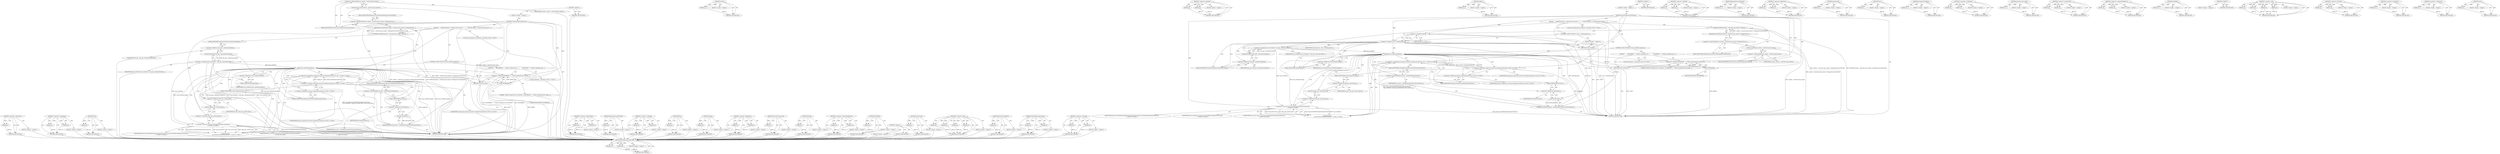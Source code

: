 digraph "LOG" {
vulnerable_149 [label=<(METHOD,&lt;operator&gt;.indirection)>];
vulnerable_150 [label=<(PARAM,p1)>];
vulnerable_151 [label=<(BLOCK,&lt;empty&gt;,&lt;empty&gt;)>];
vulnerable_152 [label=<(METHOD_RETURN,ANY)>];
vulnerable_101 [label=<(METHOD,&lt;operator&gt;.assignment)>];
vulnerable_102 [label=<(PARAM,p1)>];
vulnerable_103 [label=<(PARAM,p2)>];
vulnerable_104 [label=<(BLOCK,&lt;empty&gt;,&lt;empty&gt;)>];
vulnerable_105 [label=<(METHOD_RETURN,ANY)>];
vulnerable_124 [label=<(METHOD,LOG)>];
vulnerable_125 [label=<(PARAM,p1)>];
vulnerable_126 [label=<(BLOCK,&lt;empty&gt;,&lt;empty&gt;)>];
vulnerable_127 [label=<(METHOD_RETURN,ANY)>];
vulnerable_6 [label=<(METHOD,&lt;global&gt;)<SUB>1</SUB>>];
vulnerable_7 [label=<(BLOCK,&lt;empty&gt;,&lt;empty&gt;)<SUB>1</SUB>>];
vulnerable_8 [label=<(METHOD,CreateAuthenticatorFactory)<SUB>1</SUB>>];
vulnerable_9 [label=<(BLOCK,{
     DCHECK(context_-&gt;network_task_runner()-&gt;...,{
     DCHECK(context_-&gt;network_task_runner()-&gt;...)<SUB>1</SUB>>];
vulnerable_10 [label=<(DCHECK,DCHECK(context_-&gt;network_task_runner()-&gt;Belongs...)<SUB>2</SUB>>];
vulnerable_11 [label=<(BelongsToCurrentThread,context_-&gt;network_task_runner()-&gt;BelongsToCurre...)<SUB>2</SUB>>];
vulnerable_12 [label=<(&lt;operator&gt;.indirectFieldAccess,context_-&gt;network_task_runner()-&gt;BelongsToCurre...)<SUB>2</SUB>>];
vulnerable_13 [label=<(network_task_runner,context_-&gt;network_task_runner())<SUB>2</SUB>>];
vulnerable_14 [label=<(&lt;operator&gt;.indirectFieldAccess,context_-&gt;network_task_runner)<SUB>2</SUB>>];
vulnerable_15 [label=<(IDENTIFIER,context_,context_-&gt;network_task_runner())<SUB>2</SUB>>];
vulnerable_16 [label=<(FIELD_IDENTIFIER,network_task_runner,network_task_runner)<SUB>2</SUB>>];
vulnerable_17 [label=<(FIELD_IDENTIFIER,BelongsToCurrentThread,BelongsToCurrentThread)<SUB>2</SUB>>];
vulnerable_18 [label="<(LOCAL,std.string local_certificate: std.string)<SUB>4</SUB>>"];
vulnerable_19 [label=<(&lt;operator&gt;.assignment,local_certificate = key_pair_.GenerateCertifica...)<SUB>4</SUB>>];
vulnerable_20 [label=<(IDENTIFIER,local_certificate,local_certificate = key_pair_.GenerateCertifica...)<SUB>4</SUB>>];
vulnerable_21 [label=<(GenerateCertificate,key_pair_.GenerateCertificate())<SUB>4</SUB>>];
vulnerable_22 [label=<(&lt;operator&gt;.fieldAccess,key_pair_.GenerateCertificate)<SUB>4</SUB>>];
vulnerable_23 [label=<(IDENTIFIER,key_pair_,key_pair_.GenerateCertificate())<SUB>4</SUB>>];
vulnerable_24 [label=<(FIELD_IDENTIFIER,GenerateCertificate,GenerateCertificate)<SUB>4</SUB>>];
vulnerable_25 [label=<(CONTROL_STRUCTURE,IF,if (local_certificate.empty()))<SUB>5</SUB>>];
vulnerable_26 [label=<(empty,local_certificate.empty())<SUB>5</SUB>>];
vulnerable_27 [label=<(&lt;operator&gt;.fieldAccess,local_certificate.empty)<SUB>5</SUB>>];
vulnerable_28 [label=<(IDENTIFIER,local_certificate,local_certificate.empty())<SUB>5</SUB>>];
vulnerable_29 [label=<(FIELD_IDENTIFIER,empty,empty)<SUB>5</SUB>>];
vulnerable_30 [label=<(BLOCK,{
       LOG(ERROR) &lt;&lt; &quot;Failed to generate host...,{
       LOG(ERROR) &lt;&lt; &quot;Failed to generate host...)<SUB>5</SUB>>];
vulnerable_31 [label=<(&lt;operator&gt;.shiftLeft,LOG(ERROR) &lt;&lt; &quot;Failed to generate host certific...)<SUB>6</SUB>>];
vulnerable_32 [label=<(LOG,LOG(ERROR))<SUB>6</SUB>>];
vulnerable_33 [label=<(IDENTIFIER,ERROR,LOG(ERROR))<SUB>6</SUB>>];
vulnerable_34 [label=<(LITERAL,&quot;Failed to generate host certificate.&quot;,LOG(ERROR) &lt;&lt; &quot;Failed to generate host certific...)<SUB>6</SUB>>];
vulnerable_35 [label="<(LOCAL,Shutdown : Shutdown)<SUB>7</SUB>>"];
vulnerable_36 [label=<(RETURN,return;,return;)<SUB>8</SUB>>];
vulnerable_37 [label="<(&lt;operator&gt;.greaterThan,scoped_ptr&lt;protocol::AuthenticatorFactory&gt; fact...)<SUB>11</SUB>>"];
vulnerable_38 [label="<(&lt;operator&gt;.lessThan,scoped_ptr&lt;protocol::AuthenticatorFactory)<SUB>11</SUB>>"];
vulnerable_39 [label="<(IDENTIFIER,scoped_ptr,scoped_ptr&lt;protocol::AuthenticatorFactory)<SUB>11</SUB>>"];
vulnerable_40 [label="<(&lt;operator&gt;.fieldAccess,protocol::AuthenticatorFactory)<SUB>11</SUB>>"];
vulnerable_41 [label="<(IDENTIFIER,protocol,scoped_ptr&lt;protocol::AuthenticatorFactory)<SUB>11</SUB>>"];
vulnerable_42 [label=<(FIELD_IDENTIFIER,AuthenticatorFactory,AuthenticatorFactory)<SUB>11</SUB>>];
vulnerable_43 [label="<(factory,factory(
        new protocol::Me2MeHostAuthent...)<SUB>11</SUB>>"];
vulnerable_44 [label="<(&lt;operator&gt;.new,new protocol::Me2MeHostAuthenticatorFactory(
  ...)<SUB>12</SUB>>"];
vulnerable_45 [label="<(IDENTIFIER,protocol::Me2MeHostAuthenticatorFactory,new protocol::Me2MeHostAuthenticatorFactory(
  ...)<SUB>12</SUB>>"];
vulnerable_46 [label="<(IDENTIFIER,local_certificate,new protocol::Me2MeHostAuthenticatorFactory(
  ...)<SUB>13</SUB>>"];
vulnerable_47 [label=<(&lt;operator&gt;.indirection,*key_pair_.private_key())<SUB>13</SUB>>];
vulnerable_48 [label=<(private_key,key_pair_.private_key())<SUB>13</SUB>>];
vulnerable_49 [label=<(&lt;operator&gt;.fieldAccess,key_pair_.private_key)<SUB>13</SUB>>];
vulnerable_50 [label=<(IDENTIFIER,key_pair_,key_pair_.private_key())<SUB>13</SUB>>];
vulnerable_51 [label=<(FIELD_IDENTIFIER,private_key,private_key)<SUB>13</SUB>>];
vulnerable_52 [label="<(IDENTIFIER,host_secret_hash_,new protocol::Me2MeHostAuthenticatorFactory(
  ...)<SUB>13</SUB>>"];
vulnerable_53 [label=<(SetAuthenticatorFactory,host_-&gt;SetAuthenticatorFactory(factory.Pass()))<SUB>14</SUB>>];
vulnerable_54 [label=<(&lt;operator&gt;.indirectFieldAccess,host_-&gt;SetAuthenticatorFactory)<SUB>14</SUB>>];
vulnerable_55 [label=<(IDENTIFIER,host_,host_-&gt;SetAuthenticatorFactory(factory.Pass()))<SUB>14</SUB>>];
vulnerable_56 [label=<(FIELD_IDENTIFIER,SetAuthenticatorFactory,SetAuthenticatorFactory)<SUB>14</SUB>>];
vulnerable_57 [label=<(Pass,factory.Pass())<SUB>14</SUB>>];
vulnerable_58 [label=<(&lt;operator&gt;.fieldAccess,factory.Pass)<SUB>14</SUB>>];
vulnerable_59 [label=<(IDENTIFIER,factory,factory.Pass())<SUB>14</SUB>>];
vulnerable_60 [label=<(FIELD_IDENTIFIER,Pass,Pass)<SUB>14</SUB>>];
vulnerable_61 [label=<(METHOD_RETURN,void)<SUB>1</SUB>>];
vulnerable_63 [label=<(METHOD_RETURN,ANY)<SUB>1</SUB>>];
vulnerable_128 [label=<(METHOD,&lt;operator&gt;.greaterThan)>];
vulnerable_129 [label=<(PARAM,p1)>];
vulnerable_130 [label=<(PARAM,p2)>];
vulnerable_131 [label=<(BLOCK,&lt;empty&gt;,&lt;empty&gt;)>];
vulnerable_132 [label=<(METHOD_RETURN,ANY)>];
vulnerable_88 [label=<(METHOD,BelongsToCurrentThread)>];
vulnerable_89 [label=<(PARAM,p1)>];
vulnerable_90 [label=<(BLOCK,&lt;empty&gt;,&lt;empty&gt;)>];
vulnerable_91 [label=<(METHOD_RETURN,ANY)>];
vulnerable_119 [label=<(METHOD,&lt;operator&gt;.shiftLeft)>];
vulnerable_120 [label=<(PARAM,p1)>];
vulnerable_121 [label=<(PARAM,p2)>];
vulnerable_122 [label=<(BLOCK,&lt;empty&gt;,&lt;empty&gt;)>];
vulnerable_123 [label=<(METHOD_RETURN,ANY)>];
vulnerable_162 [label=<(METHOD,Pass)>];
vulnerable_163 [label=<(PARAM,p1)>];
vulnerable_164 [label=<(BLOCK,&lt;empty&gt;,&lt;empty&gt;)>];
vulnerable_165 [label=<(METHOD_RETURN,ANY)>];
vulnerable_115 [label=<(METHOD,empty)>];
vulnerable_116 [label=<(PARAM,p1)>];
vulnerable_117 [label=<(BLOCK,&lt;empty&gt;,&lt;empty&gt;)>];
vulnerable_118 [label=<(METHOD_RETURN,ANY)>];
vulnerable_110 [label=<(METHOD,&lt;operator&gt;.fieldAccess)>];
vulnerable_111 [label=<(PARAM,p1)>];
vulnerable_112 [label=<(PARAM,p2)>];
vulnerable_113 [label=<(BLOCK,&lt;empty&gt;,&lt;empty&gt;)>];
vulnerable_114 [label=<(METHOD_RETURN,ANY)>];
vulnerable_97 [label=<(METHOD,network_task_runner)>];
vulnerable_98 [label=<(PARAM,p1)>];
vulnerable_99 [label=<(BLOCK,&lt;empty&gt;,&lt;empty&gt;)>];
vulnerable_100 [label=<(METHOD_RETURN,ANY)>];
vulnerable_138 [label=<(METHOD,factory)>];
vulnerable_139 [label=<(PARAM,p1)>];
vulnerable_140 [label=<(BLOCK,&lt;empty&gt;,&lt;empty&gt;)>];
vulnerable_141 [label=<(METHOD_RETURN,ANY)>];
vulnerable_92 [label=<(METHOD,&lt;operator&gt;.indirectFieldAccess)>];
vulnerable_93 [label=<(PARAM,p1)>];
vulnerable_94 [label=<(PARAM,p2)>];
vulnerable_95 [label=<(BLOCK,&lt;empty&gt;,&lt;empty&gt;)>];
vulnerable_96 [label=<(METHOD_RETURN,ANY)>];
vulnerable_84 [label=<(METHOD,DCHECK)>];
vulnerable_85 [label=<(PARAM,p1)>];
vulnerable_86 [label=<(BLOCK,&lt;empty&gt;,&lt;empty&gt;)>];
vulnerable_87 [label=<(METHOD_RETURN,ANY)>];
vulnerable_78 [label=<(METHOD,&lt;global&gt;)<SUB>1</SUB>>];
vulnerable_79 [label=<(BLOCK,&lt;empty&gt;,&lt;empty&gt;)>];
vulnerable_80 [label=<(METHOD_RETURN,ANY)>];
vulnerable_153 [label=<(METHOD,private_key)>];
vulnerable_154 [label=<(PARAM,p1)>];
vulnerable_155 [label=<(BLOCK,&lt;empty&gt;,&lt;empty&gt;)>];
vulnerable_156 [label=<(METHOD_RETURN,ANY)>];
vulnerable_142 [label=<(METHOD,&lt;operator&gt;.new)>];
vulnerable_143 [label=<(PARAM,p1)>];
vulnerable_144 [label=<(PARAM,p2)>];
vulnerable_145 [label=<(PARAM,p3)>];
vulnerable_146 [label=<(PARAM,p4)>];
vulnerable_147 [label=<(BLOCK,&lt;empty&gt;,&lt;empty&gt;)>];
vulnerable_148 [label=<(METHOD_RETURN,ANY)>];
vulnerable_106 [label=<(METHOD,GenerateCertificate)>];
vulnerable_107 [label=<(PARAM,p1)>];
vulnerable_108 [label=<(BLOCK,&lt;empty&gt;,&lt;empty&gt;)>];
vulnerable_109 [label=<(METHOD_RETURN,ANY)>];
vulnerable_157 [label=<(METHOD,SetAuthenticatorFactory)>];
vulnerable_158 [label=<(PARAM,p1)>];
vulnerable_159 [label=<(PARAM,p2)>];
vulnerable_160 [label=<(BLOCK,&lt;empty&gt;,&lt;empty&gt;)>];
vulnerable_161 [label=<(METHOD_RETURN,ANY)>];
vulnerable_133 [label=<(METHOD,&lt;operator&gt;.lessThan)>];
vulnerable_134 [label=<(PARAM,p1)>];
vulnerable_135 [label=<(PARAM,p2)>];
vulnerable_136 [label=<(BLOCK,&lt;empty&gt;,&lt;empty&gt;)>];
vulnerable_137 [label=<(METHOD_RETURN,ANY)>];
fixed_173 [label=<(METHOD,SetAuthenticatorFactory)>];
fixed_174 [label=<(PARAM,p1)>];
fixed_175 [label=<(PARAM,p2)>];
fixed_176 [label=<(BLOCK,&lt;empty&gt;,&lt;empty&gt;)>];
fixed_177 [label=<(METHOD_RETURN,ANY)>];
fixed_154 [label=<(METHOD,factory)>];
fixed_155 [label=<(PARAM,p1)>];
fixed_156 [label=<(BLOCK,&lt;empty&gt;,&lt;empty&gt;)>];
fixed_157 [label=<(METHOD_RETURN,ANY)>];
fixed_108 [label=<(METHOD,&lt;operator&gt;.logicalOr)>];
fixed_109 [label=<(PARAM,p1)>];
fixed_110 [label=<(PARAM,p2)>];
fixed_111 [label=<(BLOCK,&lt;empty&gt;,&lt;empty&gt;)>];
fixed_112 [label=<(METHOD_RETURN,ANY)>];
fixed_131 [label=<(METHOD,empty)>];
fixed_132 [label=<(PARAM,p1)>];
fixed_133 [label=<(BLOCK,&lt;empty&gt;,&lt;empty&gt;)>];
fixed_134 [label=<(METHOD_RETURN,ANY)>];
fixed_6 [label=<(METHOD,&lt;global&gt;)<SUB>1</SUB>>];
fixed_7 [label=<(BLOCK,&lt;empty&gt;,&lt;empty&gt;)<SUB>1</SUB>>];
fixed_8 [label=<(METHOD,CreateAuthenticatorFactory)<SUB>1</SUB>>];
fixed_9 [label=<(BLOCK,{
     DCHECK(context_-&gt;network_task_runner()-&gt;...,{
     DCHECK(context_-&gt;network_task_runner()-&gt;...)<SUB>1</SUB>>];
fixed_10 [label=<(DCHECK,DCHECK(context_-&gt;network_task_runner()-&gt;Belongs...)<SUB>2</SUB>>];
fixed_11 [label=<(BelongsToCurrentThread,context_-&gt;network_task_runner()-&gt;BelongsToCurre...)<SUB>2</SUB>>];
fixed_12 [label=<(&lt;operator&gt;.indirectFieldAccess,context_-&gt;network_task_runner()-&gt;BelongsToCurre...)<SUB>2</SUB>>];
fixed_13 [label=<(network_task_runner,context_-&gt;network_task_runner())<SUB>2</SUB>>];
fixed_14 [label=<(&lt;operator&gt;.indirectFieldAccess,context_-&gt;network_task_runner)<SUB>2</SUB>>];
fixed_15 [label=<(IDENTIFIER,context_,context_-&gt;network_task_runner())<SUB>2</SUB>>];
fixed_16 [label=<(FIELD_IDENTIFIER,network_task_runner,network_task_runner)<SUB>2</SUB>>];
fixed_17 [label=<(FIELD_IDENTIFIER,BelongsToCurrentThread,BelongsToCurrentThread)<SUB>2</SUB>>];
fixed_18 [label=<(CONTROL_STRUCTURE,IF,if (!host_ || shutting_down_))<SUB>4</SUB>>];
fixed_19 [label=<(&lt;operator&gt;.logicalOr,!host_ || shutting_down_)<SUB>4</SUB>>];
fixed_20 [label=<(&lt;operator&gt;.logicalNot,!host_)<SUB>4</SUB>>];
fixed_21 [label=<(IDENTIFIER,host_,!host_)<SUB>4</SUB>>];
fixed_22 [label=<(IDENTIFIER,shutting_down_,!host_ || shutting_down_)<SUB>4</SUB>>];
fixed_23 [label=<(BLOCK,&lt;empty&gt;,&lt;empty&gt;)<SUB>5</SUB>>];
fixed_24 [label=<(RETURN,return;,return;)<SUB>5</SUB>>];
fixed_25 [label="<(LOCAL,std.string local_certificate: std.string)<SUB>7</SUB>>"];
fixed_26 [label=<(&lt;operator&gt;.assignment,local_certificate = key_pair_.GenerateCertifica...)<SUB>7</SUB>>];
fixed_27 [label=<(IDENTIFIER,local_certificate,local_certificate = key_pair_.GenerateCertifica...)<SUB>7</SUB>>];
fixed_28 [label=<(GenerateCertificate,key_pair_.GenerateCertificate())<SUB>7</SUB>>];
fixed_29 [label=<(&lt;operator&gt;.fieldAccess,key_pair_.GenerateCertificate)<SUB>7</SUB>>];
fixed_30 [label=<(IDENTIFIER,key_pair_,key_pair_.GenerateCertificate())<SUB>7</SUB>>];
fixed_31 [label=<(FIELD_IDENTIFIER,GenerateCertificate,GenerateCertificate)<SUB>7</SUB>>];
fixed_32 [label=<(CONTROL_STRUCTURE,IF,if (local_certificate.empty()))<SUB>8</SUB>>];
fixed_33 [label=<(empty,local_certificate.empty())<SUB>8</SUB>>];
fixed_34 [label=<(&lt;operator&gt;.fieldAccess,local_certificate.empty)<SUB>8</SUB>>];
fixed_35 [label=<(IDENTIFIER,local_certificate,local_certificate.empty())<SUB>8</SUB>>];
fixed_36 [label=<(FIELD_IDENTIFIER,empty,empty)<SUB>8</SUB>>];
fixed_37 [label=<(BLOCK,{
       LOG(ERROR) &lt;&lt; &quot;Failed to generate host...,{
       LOG(ERROR) &lt;&lt; &quot;Failed to generate host...)<SUB>8</SUB>>];
fixed_38 [label=<(&lt;operator&gt;.shiftLeft,LOG(ERROR) &lt;&lt; &quot;Failed to generate host certific...)<SUB>9</SUB>>];
fixed_39 [label=<(LOG,LOG(ERROR))<SUB>9</SUB>>];
fixed_40 [label=<(IDENTIFIER,ERROR,LOG(ERROR))<SUB>9</SUB>>];
fixed_41 [label=<(LITERAL,&quot;Failed to generate host certificate.&quot;,LOG(ERROR) &lt;&lt; &quot;Failed to generate host certific...)<SUB>9</SUB>>];
fixed_42 [label="<(LOCAL,Shutdown : Shutdown)<SUB>10</SUB>>"];
fixed_43 [label=<(RETURN,return;,return;)<SUB>11</SUB>>];
fixed_44 [label="<(&lt;operator&gt;.greaterThan,scoped_ptr&lt;protocol::AuthenticatorFactory&gt; fact...)<SUB>14</SUB>>"];
fixed_45 [label="<(&lt;operator&gt;.lessThan,scoped_ptr&lt;protocol::AuthenticatorFactory)<SUB>14</SUB>>"];
fixed_46 [label="<(IDENTIFIER,scoped_ptr,scoped_ptr&lt;protocol::AuthenticatorFactory)<SUB>14</SUB>>"];
fixed_47 [label="<(&lt;operator&gt;.fieldAccess,protocol::AuthenticatorFactory)<SUB>14</SUB>>"];
fixed_48 [label="<(IDENTIFIER,protocol,scoped_ptr&lt;protocol::AuthenticatorFactory)<SUB>14</SUB>>"];
fixed_49 [label=<(FIELD_IDENTIFIER,AuthenticatorFactory,AuthenticatorFactory)<SUB>14</SUB>>];
fixed_50 [label="<(factory,factory(
        new protocol::Me2MeHostAuthent...)<SUB>14</SUB>>"];
fixed_51 [label="<(&lt;operator&gt;.new,new protocol::Me2MeHostAuthenticatorFactory(
  ...)<SUB>15</SUB>>"];
fixed_52 [label="<(IDENTIFIER,protocol::Me2MeHostAuthenticatorFactory,new protocol::Me2MeHostAuthenticatorFactory(
  ...)<SUB>15</SUB>>"];
fixed_53 [label="<(IDENTIFIER,local_certificate,new protocol::Me2MeHostAuthenticatorFactory(
  ...)<SUB>16</SUB>>"];
fixed_54 [label=<(&lt;operator&gt;.indirection,*key_pair_.private_key())<SUB>16</SUB>>];
fixed_55 [label=<(private_key,key_pair_.private_key())<SUB>16</SUB>>];
fixed_56 [label=<(&lt;operator&gt;.fieldAccess,key_pair_.private_key)<SUB>16</SUB>>];
fixed_57 [label=<(IDENTIFIER,key_pair_,key_pair_.private_key())<SUB>16</SUB>>];
fixed_58 [label=<(FIELD_IDENTIFIER,private_key,private_key)<SUB>16</SUB>>];
fixed_59 [label="<(IDENTIFIER,host_secret_hash_,new protocol::Me2MeHostAuthenticatorFactory(
  ...)<SUB>16</SUB>>"];
fixed_60 [label=<(SetAuthenticatorFactory,host_-&gt;SetAuthenticatorFactory(factory.Pass()))<SUB>17</SUB>>];
fixed_61 [label=<(&lt;operator&gt;.indirectFieldAccess,host_-&gt;SetAuthenticatorFactory)<SUB>17</SUB>>];
fixed_62 [label=<(IDENTIFIER,host_,host_-&gt;SetAuthenticatorFactory(factory.Pass()))<SUB>17</SUB>>];
fixed_63 [label=<(FIELD_IDENTIFIER,SetAuthenticatorFactory,SetAuthenticatorFactory)<SUB>17</SUB>>];
fixed_64 [label=<(Pass,factory.Pass())<SUB>17</SUB>>];
fixed_65 [label=<(&lt;operator&gt;.fieldAccess,factory.Pass)<SUB>17</SUB>>];
fixed_66 [label=<(IDENTIFIER,factory,factory.Pass())<SUB>17</SUB>>];
fixed_67 [label=<(FIELD_IDENTIFIER,Pass,Pass)<SUB>17</SUB>>];
fixed_68 [label=<(METHOD_RETURN,void)<SUB>1</SUB>>];
fixed_70 [label=<(METHOD_RETURN,ANY)<SUB>1</SUB>>];
fixed_135 [label=<(METHOD,&lt;operator&gt;.shiftLeft)>];
fixed_136 [label=<(PARAM,p1)>];
fixed_137 [label=<(PARAM,p2)>];
fixed_138 [label=<(BLOCK,&lt;empty&gt;,&lt;empty&gt;)>];
fixed_139 [label=<(METHOD_RETURN,ANY)>];
fixed_95 [label=<(METHOD,BelongsToCurrentThread)>];
fixed_96 [label=<(PARAM,p1)>];
fixed_97 [label=<(BLOCK,&lt;empty&gt;,&lt;empty&gt;)>];
fixed_98 [label=<(METHOD_RETURN,ANY)>];
fixed_126 [label=<(METHOD,&lt;operator&gt;.fieldAccess)>];
fixed_127 [label=<(PARAM,p1)>];
fixed_128 [label=<(PARAM,p2)>];
fixed_129 [label=<(BLOCK,&lt;empty&gt;,&lt;empty&gt;)>];
fixed_130 [label=<(METHOD_RETURN,ANY)>];
fixed_169 [label=<(METHOD,private_key)>];
fixed_170 [label=<(PARAM,p1)>];
fixed_171 [label=<(BLOCK,&lt;empty&gt;,&lt;empty&gt;)>];
fixed_172 [label=<(METHOD_RETURN,ANY)>];
fixed_178 [label=<(METHOD,Pass)>];
fixed_179 [label=<(PARAM,p1)>];
fixed_180 [label=<(BLOCK,&lt;empty&gt;,&lt;empty&gt;)>];
fixed_181 [label=<(METHOD_RETURN,ANY)>];
fixed_122 [label=<(METHOD,GenerateCertificate)>];
fixed_123 [label=<(PARAM,p1)>];
fixed_124 [label=<(BLOCK,&lt;empty&gt;,&lt;empty&gt;)>];
fixed_125 [label=<(METHOD_RETURN,ANY)>];
fixed_117 [label=<(METHOD,&lt;operator&gt;.assignment)>];
fixed_118 [label=<(PARAM,p1)>];
fixed_119 [label=<(PARAM,p2)>];
fixed_120 [label=<(BLOCK,&lt;empty&gt;,&lt;empty&gt;)>];
fixed_121 [label=<(METHOD_RETURN,ANY)>];
fixed_104 [label=<(METHOD,network_task_runner)>];
fixed_105 [label=<(PARAM,p1)>];
fixed_106 [label=<(BLOCK,&lt;empty&gt;,&lt;empty&gt;)>];
fixed_107 [label=<(METHOD_RETURN,ANY)>];
fixed_144 [label=<(METHOD,&lt;operator&gt;.greaterThan)>];
fixed_145 [label=<(PARAM,p1)>];
fixed_146 [label=<(PARAM,p2)>];
fixed_147 [label=<(BLOCK,&lt;empty&gt;,&lt;empty&gt;)>];
fixed_148 [label=<(METHOD_RETURN,ANY)>];
fixed_99 [label=<(METHOD,&lt;operator&gt;.indirectFieldAccess)>];
fixed_100 [label=<(PARAM,p1)>];
fixed_101 [label=<(PARAM,p2)>];
fixed_102 [label=<(BLOCK,&lt;empty&gt;,&lt;empty&gt;)>];
fixed_103 [label=<(METHOD_RETURN,ANY)>];
fixed_91 [label=<(METHOD,DCHECK)>];
fixed_92 [label=<(PARAM,p1)>];
fixed_93 [label=<(BLOCK,&lt;empty&gt;,&lt;empty&gt;)>];
fixed_94 [label=<(METHOD_RETURN,ANY)>];
fixed_85 [label=<(METHOD,&lt;global&gt;)<SUB>1</SUB>>];
fixed_86 [label=<(BLOCK,&lt;empty&gt;,&lt;empty&gt;)>];
fixed_87 [label=<(METHOD_RETURN,ANY)>];
fixed_158 [label=<(METHOD,&lt;operator&gt;.new)>];
fixed_159 [label=<(PARAM,p1)>];
fixed_160 [label=<(PARAM,p2)>];
fixed_161 [label=<(PARAM,p3)>];
fixed_162 [label=<(PARAM,p4)>];
fixed_163 [label=<(BLOCK,&lt;empty&gt;,&lt;empty&gt;)>];
fixed_164 [label=<(METHOD_RETURN,ANY)>];
fixed_149 [label=<(METHOD,&lt;operator&gt;.lessThan)>];
fixed_150 [label=<(PARAM,p1)>];
fixed_151 [label=<(PARAM,p2)>];
fixed_152 [label=<(BLOCK,&lt;empty&gt;,&lt;empty&gt;)>];
fixed_153 [label=<(METHOD_RETURN,ANY)>];
fixed_113 [label=<(METHOD,&lt;operator&gt;.logicalNot)>];
fixed_114 [label=<(PARAM,p1)>];
fixed_115 [label=<(BLOCK,&lt;empty&gt;,&lt;empty&gt;)>];
fixed_116 [label=<(METHOD_RETURN,ANY)>];
fixed_165 [label=<(METHOD,&lt;operator&gt;.indirection)>];
fixed_166 [label=<(PARAM,p1)>];
fixed_167 [label=<(BLOCK,&lt;empty&gt;,&lt;empty&gt;)>];
fixed_168 [label=<(METHOD_RETURN,ANY)>];
fixed_140 [label=<(METHOD,LOG)>];
fixed_141 [label=<(PARAM,p1)>];
fixed_142 [label=<(BLOCK,&lt;empty&gt;,&lt;empty&gt;)>];
fixed_143 [label=<(METHOD_RETURN,ANY)>];
vulnerable_149 -> vulnerable_150  [key=0, label="AST: "];
vulnerable_149 -> vulnerable_150  [key=1, label="DDG: "];
vulnerable_149 -> vulnerable_151  [key=0, label="AST: "];
vulnerable_149 -> vulnerable_152  [key=0, label="AST: "];
vulnerable_149 -> vulnerable_152  [key=1, label="CFG: "];
vulnerable_150 -> vulnerable_152  [key=0, label="DDG: p1"];
vulnerable_151 -> fixed_173  [key=0];
vulnerable_152 -> fixed_173  [key=0];
vulnerable_101 -> vulnerable_102  [key=0, label="AST: "];
vulnerable_101 -> vulnerable_102  [key=1, label="DDG: "];
vulnerable_101 -> vulnerable_104  [key=0, label="AST: "];
vulnerable_101 -> vulnerable_103  [key=0, label="AST: "];
vulnerable_101 -> vulnerable_103  [key=1, label="DDG: "];
vulnerable_101 -> vulnerable_105  [key=0, label="AST: "];
vulnerable_101 -> vulnerable_105  [key=1, label="CFG: "];
vulnerable_102 -> vulnerable_105  [key=0, label="DDG: p1"];
vulnerable_103 -> vulnerable_105  [key=0, label="DDG: p2"];
vulnerable_104 -> fixed_173  [key=0];
vulnerable_105 -> fixed_173  [key=0];
vulnerable_124 -> vulnerable_125  [key=0, label="AST: "];
vulnerable_124 -> vulnerable_125  [key=1, label="DDG: "];
vulnerable_124 -> vulnerable_126  [key=0, label="AST: "];
vulnerable_124 -> vulnerable_127  [key=0, label="AST: "];
vulnerable_124 -> vulnerable_127  [key=1, label="CFG: "];
vulnerable_125 -> vulnerable_127  [key=0, label="DDG: p1"];
vulnerable_126 -> fixed_173  [key=0];
vulnerable_127 -> fixed_173  [key=0];
vulnerable_6 -> vulnerable_7  [key=0, label="AST: "];
vulnerable_6 -> vulnerable_63  [key=0, label="AST: "];
vulnerable_6 -> vulnerable_63  [key=1, label="CFG: "];
vulnerable_7 -> vulnerable_8  [key=0, label="AST: "];
vulnerable_8 -> vulnerable_9  [key=0, label="AST: "];
vulnerable_8 -> vulnerable_61  [key=0, label="AST: "];
vulnerable_8 -> vulnerable_16  [key=0, label="CFG: "];
vulnerable_8 -> vulnerable_36  [key=0, label="DDG: "];
vulnerable_8 -> vulnerable_38  [key=0, label="DDG: "];
vulnerable_8 -> vulnerable_31  [key=0, label="DDG: "];
vulnerable_8 -> vulnerable_44  [key=0, label="DDG: "];
vulnerable_8 -> vulnerable_32  [key=0, label="DDG: "];
vulnerable_9 -> vulnerable_10  [key=0, label="AST: "];
vulnerable_9 -> vulnerable_18  [key=0, label="AST: "];
vulnerable_9 -> vulnerable_19  [key=0, label="AST: "];
vulnerable_9 -> vulnerable_25  [key=0, label="AST: "];
vulnerable_9 -> vulnerable_37  [key=0, label="AST: "];
vulnerable_9 -> vulnerable_53  [key=0, label="AST: "];
vulnerable_10 -> vulnerable_11  [key=0, label="AST: "];
vulnerable_10 -> vulnerable_24  [key=0, label="CFG: "];
vulnerable_10 -> vulnerable_61  [key=0, label="DDG: context_-&gt;network_task_runner()-&gt;BelongsToCurrentThread()"];
vulnerable_10 -> vulnerable_61  [key=1, label="DDG: DCHECK(context_-&gt;network_task_runner()-&gt;BelongsToCurrentThread())"];
vulnerable_11 -> vulnerable_12  [key=0, label="AST: "];
vulnerable_11 -> vulnerable_10  [key=0, label="CFG: "];
vulnerable_11 -> vulnerable_10  [key=1, label="DDG: context_-&gt;network_task_runner()-&gt;BelongsToCurrentThread"];
vulnerable_11 -> vulnerable_61  [key=0, label="DDG: context_-&gt;network_task_runner()-&gt;BelongsToCurrentThread"];
vulnerable_12 -> vulnerable_13  [key=0, label="AST: "];
vulnerable_12 -> vulnerable_17  [key=0, label="AST: "];
vulnerable_12 -> vulnerable_11  [key=0, label="CFG: "];
vulnerable_13 -> vulnerable_14  [key=0, label="AST: "];
vulnerable_13 -> vulnerable_17  [key=0, label="CFG: "];
vulnerable_13 -> vulnerable_61  [key=0, label="DDG: context_-&gt;network_task_runner"];
vulnerable_14 -> vulnerable_15  [key=0, label="AST: "];
vulnerable_14 -> vulnerable_16  [key=0, label="AST: "];
vulnerable_14 -> vulnerable_13  [key=0, label="CFG: "];
vulnerable_15 -> fixed_173  [key=0];
vulnerable_16 -> vulnerable_14  [key=0, label="CFG: "];
vulnerable_17 -> vulnerable_12  [key=0, label="CFG: "];
vulnerable_18 -> fixed_173  [key=0];
vulnerable_19 -> vulnerable_20  [key=0, label="AST: "];
vulnerable_19 -> vulnerable_21  [key=0, label="AST: "];
vulnerable_19 -> vulnerable_29  [key=0, label="CFG: "];
vulnerable_19 -> vulnerable_61  [key=0, label="DDG: local_certificate"];
vulnerable_19 -> vulnerable_61  [key=1, label="DDG: key_pair_.GenerateCertificate()"];
vulnerable_19 -> vulnerable_61  [key=2, label="DDG: local_certificate = key_pair_.GenerateCertificate()"];
vulnerable_19 -> vulnerable_26  [key=0, label="DDG: local_certificate"];
vulnerable_19 -> vulnerable_44  [key=0, label="DDG: local_certificate"];
vulnerable_20 -> fixed_173  [key=0];
vulnerable_21 -> vulnerable_22  [key=0, label="AST: "];
vulnerable_21 -> vulnerable_19  [key=0, label="CFG: "];
vulnerable_21 -> vulnerable_19  [key=1, label="DDG: key_pair_.GenerateCertificate"];
vulnerable_21 -> vulnerable_61  [key=0, label="DDG: key_pair_.GenerateCertificate"];
vulnerable_22 -> vulnerable_23  [key=0, label="AST: "];
vulnerable_22 -> vulnerable_24  [key=0, label="AST: "];
vulnerable_22 -> vulnerable_21  [key=0, label="CFG: "];
vulnerable_23 -> fixed_173  [key=0];
vulnerable_24 -> vulnerable_22  [key=0, label="CFG: "];
vulnerable_25 -> vulnerable_26  [key=0, label="AST: "];
vulnerable_25 -> vulnerable_30  [key=0, label="AST: "];
vulnerable_26 -> vulnerable_27  [key=0, label="AST: "];
vulnerable_26 -> vulnerable_32  [key=0, label="CFG: "];
vulnerable_26 -> vulnerable_32  [key=1, label="CDG: "];
vulnerable_26 -> vulnerable_42  [key=0, label="CFG: "];
vulnerable_26 -> vulnerable_42  [key=1, label="CDG: "];
vulnerable_26 -> vulnerable_61  [key=0, label="DDG: local_certificate.empty"];
vulnerable_26 -> vulnerable_61  [key=1, label="DDG: local_certificate.empty()"];
vulnerable_26 -> vulnerable_44  [key=0, label="DDG: local_certificate.empty"];
vulnerable_26 -> vulnerable_44  [key=1, label="CDG: "];
vulnerable_26 -> vulnerable_47  [key=0, label="CDG: "];
vulnerable_26 -> vulnerable_48  [key=0, label="CDG: "];
vulnerable_26 -> vulnerable_58  [key=0, label="CDG: "];
vulnerable_26 -> vulnerable_49  [key=0, label="CDG: "];
vulnerable_26 -> vulnerable_60  [key=0, label="CDG: "];
vulnerable_26 -> vulnerable_51  [key=0, label="CDG: "];
vulnerable_26 -> vulnerable_57  [key=0, label="CDG: "];
vulnerable_26 -> vulnerable_36  [key=0, label="CDG: "];
vulnerable_26 -> vulnerable_37  [key=0, label="CDG: "];
vulnerable_26 -> vulnerable_53  [key=0, label="CDG: "];
vulnerable_26 -> vulnerable_38  [key=0, label="CDG: "];
vulnerable_26 -> vulnerable_56  [key=0, label="CDG: "];
vulnerable_26 -> vulnerable_40  [key=0, label="CDG: "];
vulnerable_26 -> vulnerable_54  [key=0, label="CDG: "];
vulnerable_26 -> vulnerable_31  [key=0, label="CDG: "];
vulnerable_26 -> vulnerable_43  [key=0, label="CDG: "];
vulnerable_27 -> vulnerable_28  [key=0, label="AST: "];
vulnerable_27 -> vulnerable_29  [key=0, label="AST: "];
vulnerable_27 -> vulnerable_26  [key=0, label="CFG: "];
vulnerable_28 -> fixed_173  [key=0];
vulnerable_29 -> vulnerable_27  [key=0, label="CFG: "];
vulnerable_30 -> vulnerable_31  [key=0, label="AST: "];
vulnerable_30 -> vulnerable_35  [key=0, label="AST: "];
vulnerable_30 -> vulnerable_36  [key=0, label="AST: "];
vulnerable_31 -> vulnerable_32  [key=0, label="AST: "];
vulnerable_31 -> vulnerable_34  [key=0, label="AST: "];
vulnerable_31 -> vulnerable_36  [key=0, label="CFG: "];
vulnerable_31 -> vulnerable_61  [key=0, label="DDG: LOG(ERROR)"];
vulnerable_31 -> vulnerable_61  [key=1, label="DDG: LOG(ERROR) &lt;&lt; &quot;Failed to generate host certificate.&quot;"];
vulnerable_32 -> vulnerable_33  [key=0, label="AST: "];
vulnerable_32 -> vulnerable_31  [key=0, label="CFG: "];
vulnerable_32 -> vulnerable_31  [key=1, label="DDG: ERROR"];
vulnerable_32 -> vulnerable_61  [key=0, label="DDG: ERROR"];
vulnerable_33 -> fixed_173  [key=0];
vulnerable_34 -> fixed_173  [key=0];
vulnerable_35 -> fixed_173  [key=0];
vulnerable_36 -> vulnerable_61  [key=0, label="CFG: "];
vulnerable_36 -> vulnerable_61  [key=1, label="DDG: &lt;RET&gt;"];
vulnerable_37 -> vulnerable_38  [key=0, label="AST: "];
vulnerable_37 -> vulnerable_43  [key=0, label="AST: "];
vulnerable_37 -> vulnerable_56  [key=0, label="CFG: "];
vulnerable_38 -> vulnerable_39  [key=0, label="AST: "];
vulnerable_38 -> vulnerable_40  [key=0, label="AST: "];
vulnerable_38 -> vulnerable_51  [key=0, label="CFG: "];
vulnerable_38 -> vulnerable_61  [key=0, label="DDG: scoped_ptr"];
vulnerable_38 -> vulnerable_37  [key=0, label="DDG: scoped_ptr"];
vulnerable_38 -> vulnerable_37  [key=1, label="DDG: protocol::AuthenticatorFactory"];
vulnerable_39 -> fixed_173  [key=0];
vulnerable_40 -> vulnerable_41  [key=0, label="AST: "];
vulnerable_40 -> vulnerable_42  [key=0, label="AST: "];
vulnerable_40 -> vulnerable_38  [key=0, label="CFG: "];
vulnerable_41 -> fixed_173  [key=0];
vulnerable_42 -> vulnerable_40  [key=0, label="CFG: "];
vulnerable_43 -> vulnerable_44  [key=0, label="AST: "];
vulnerable_43 -> vulnerable_37  [key=0, label="CFG: "];
vulnerable_43 -> vulnerable_37  [key=1, label="DDG: new protocol::Me2MeHostAuthenticatorFactory(
            local_certificate, *key_pair_.private_key(), host_secret_hash_)"];
vulnerable_44 -> vulnerable_45  [key=0, label="AST: "];
vulnerable_44 -> vulnerable_46  [key=0, label="AST: "];
vulnerable_44 -> vulnerable_47  [key=0, label="AST: "];
vulnerable_44 -> vulnerable_52  [key=0, label="AST: "];
vulnerable_44 -> vulnerable_43  [key=0, label="CFG: "];
vulnerable_44 -> vulnerable_43  [key=1, label="DDG: protocol::Me2MeHostAuthenticatorFactory"];
vulnerable_44 -> vulnerable_43  [key=2, label="DDG: local_certificate"];
vulnerable_44 -> vulnerable_43  [key=3, label="DDG: *key_pair_.private_key()"];
vulnerable_44 -> vulnerable_43  [key=4, label="DDG: host_secret_hash_"];
vulnerable_44 -> vulnerable_61  [key=0, label="DDG: protocol::Me2MeHostAuthenticatorFactory"];
vulnerable_45 -> fixed_173  [key=0];
vulnerable_46 -> fixed_173  [key=0];
vulnerable_47 -> vulnerable_48  [key=0, label="AST: "];
vulnerable_47 -> vulnerable_44  [key=0, label="CFG: "];
vulnerable_48 -> vulnerable_49  [key=0, label="AST: "];
vulnerable_48 -> vulnerable_47  [key=0, label="CFG: "];
vulnerable_49 -> vulnerable_50  [key=0, label="AST: "];
vulnerable_49 -> vulnerable_51  [key=0, label="AST: "];
vulnerable_49 -> vulnerable_48  [key=0, label="CFG: "];
vulnerable_50 -> fixed_173  [key=0];
vulnerable_51 -> vulnerable_49  [key=0, label="CFG: "];
vulnerable_52 -> fixed_173  [key=0];
vulnerable_53 -> vulnerable_54  [key=0, label="AST: "];
vulnerable_53 -> vulnerable_57  [key=0, label="AST: "];
vulnerable_53 -> vulnerable_61  [key=0, label="CFG: "];
vulnerable_54 -> vulnerable_55  [key=0, label="AST: "];
vulnerable_54 -> vulnerable_56  [key=0, label="AST: "];
vulnerable_54 -> vulnerable_60  [key=0, label="CFG: "];
vulnerable_55 -> fixed_173  [key=0];
vulnerable_56 -> vulnerable_54  [key=0, label="CFG: "];
vulnerable_57 -> vulnerable_58  [key=0, label="AST: "];
vulnerable_57 -> vulnerable_53  [key=0, label="CFG: "];
vulnerable_57 -> vulnerable_53  [key=1, label="DDG: factory.Pass"];
vulnerable_58 -> vulnerable_59  [key=0, label="AST: "];
vulnerable_58 -> vulnerable_60  [key=0, label="AST: "];
vulnerable_58 -> vulnerable_57  [key=0, label="CFG: "];
vulnerable_59 -> fixed_173  [key=0];
vulnerable_60 -> vulnerable_58  [key=0, label="CFG: "];
vulnerable_61 -> fixed_173  [key=0];
vulnerable_63 -> fixed_173  [key=0];
vulnerable_128 -> vulnerable_129  [key=0, label="AST: "];
vulnerable_128 -> vulnerable_129  [key=1, label="DDG: "];
vulnerable_128 -> vulnerable_131  [key=0, label="AST: "];
vulnerable_128 -> vulnerable_130  [key=0, label="AST: "];
vulnerable_128 -> vulnerable_130  [key=1, label="DDG: "];
vulnerable_128 -> vulnerable_132  [key=0, label="AST: "];
vulnerable_128 -> vulnerable_132  [key=1, label="CFG: "];
vulnerable_129 -> vulnerable_132  [key=0, label="DDG: p1"];
vulnerable_130 -> vulnerable_132  [key=0, label="DDG: p2"];
vulnerable_131 -> fixed_173  [key=0];
vulnerable_132 -> fixed_173  [key=0];
vulnerable_88 -> vulnerable_89  [key=0, label="AST: "];
vulnerable_88 -> vulnerable_89  [key=1, label="DDG: "];
vulnerable_88 -> vulnerable_90  [key=0, label="AST: "];
vulnerable_88 -> vulnerable_91  [key=0, label="AST: "];
vulnerable_88 -> vulnerable_91  [key=1, label="CFG: "];
vulnerable_89 -> vulnerable_91  [key=0, label="DDG: p1"];
vulnerable_90 -> fixed_173  [key=0];
vulnerable_91 -> fixed_173  [key=0];
vulnerable_119 -> vulnerable_120  [key=0, label="AST: "];
vulnerable_119 -> vulnerable_120  [key=1, label="DDG: "];
vulnerable_119 -> vulnerable_122  [key=0, label="AST: "];
vulnerable_119 -> vulnerable_121  [key=0, label="AST: "];
vulnerable_119 -> vulnerable_121  [key=1, label="DDG: "];
vulnerable_119 -> vulnerable_123  [key=0, label="AST: "];
vulnerable_119 -> vulnerable_123  [key=1, label="CFG: "];
vulnerable_120 -> vulnerable_123  [key=0, label="DDG: p1"];
vulnerable_121 -> vulnerable_123  [key=0, label="DDG: p2"];
vulnerable_122 -> fixed_173  [key=0];
vulnerable_123 -> fixed_173  [key=0];
vulnerable_162 -> vulnerable_163  [key=0, label="AST: "];
vulnerable_162 -> vulnerable_163  [key=1, label="DDG: "];
vulnerable_162 -> vulnerable_164  [key=0, label="AST: "];
vulnerable_162 -> vulnerable_165  [key=0, label="AST: "];
vulnerable_162 -> vulnerable_165  [key=1, label="CFG: "];
vulnerable_163 -> vulnerable_165  [key=0, label="DDG: p1"];
vulnerable_164 -> fixed_173  [key=0];
vulnerable_165 -> fixed_173  [key=0];
vulnerable_115 -> vulnerable_116  [key=0, label="AST: "];
vulnerable_115 -> vulnerable_116  [key=1, label="DDG: "];
vulnerable_115 -> vulnerable_117  [key=0, label="AST: "];
vulnerable_115 -> vulnerable_118  [key=0, label="AST: "];
vulnerable_115 -> vulnerable_118  [key=1, label="CFG: "];
vulnerable_116 -> vulnerable_118  [key=0, label="DDG: p1"];
vulnerable_117 -> fixed_173  [key=0];
vulnerable_118 -> fixed_173  [key=0];
vulnerable_110 -> vulnerable_111  [key=0, label="AST: "];
vulnerable_110 -> vulnerable_111  [key=1, label="DDG: "];
vulnerable_110 -> vulnerable_113  [key=0, label="AST: "];
vulnerable_110 -> vulnerable_112  [key=0, label="AST: "];
vulnerable_110 -> vulnerable_112  [key=1, label="DDG: "];
vulnerable_110 -> vulnerable_114  [key=0, label="AST: "];
vulnerable_110 -> vulnerable_114  [key=1, label="CFG: "];
vulnerable_111 -> vulnerable_114  [key=0, label="DDG: p1"];
vulnerable_112 -> vulnerable_114  [key=0, label="DDG: p2"];
vulnerable_113 -> fixed_173  [key=0];
vulnerable_114 -> fixed_173  [key=0];
vulnerable_97 -> vulnerable_98  [key=0, label="AST: "];
vulnerable_97 -> vulnerable_98  [key=1, label="DDG: "];
vulnerable_97 -> vulnerable_99  [key=0, label="AST: "];
vulnerable_97 -> vulnerable_100  [key=0, label="AST: "];
vulnerable_97 -> vulnerable_100  [key=1, label="CFG: "];
vulnerable_98 -> vulnerable_100  [key=0, label="DDG: p1"];
vulnerable_99 -> fixed_173  [key=0];
vulnerable_100 -> fixed_173  [key=0];
vulnerable_138 -> vulnerable_139  [key=0, label="AST: "];
vulnerable_138 -> vulnerable_139  [key=1, label="DDG: "];
vulnerable_138 -> vulnerable_140  [key=0, label="AST: "];
vulnerable_138 -> vulnerable_141  [key=0, label="AST: "];
vulnerable_138 -> vulnerable_141  [key=1, label="CFG: "];
vulnerable_139 -> vulnerable_141  [key=0, label="DDG: p1"];
vulnerable_140 -> fixed_173  [key=0];
vulnerable_141 -> fixed_173  [key=0];
vulnerable_92 -> vulnerable_93  [key=0, label="AST: "];
vulnerable_92 -> vulnerable_93  [key=1, label="DDG: "];
vulnerable_92 -> vulnerable_95  [key=0, label="AST: "];
vulnerable_92 -> vulnerable_94  [key=0, label="AST: "];
vulnerable_92 -> vulnerable_94  [key=1, label="DDG: "];
vulnerable_92 -> vulnerable_96  [key=0, label="AST: "];
vulnerable_92 -> vulnerable_96  [key=1, label="CFG: "];
vulnerable_93 -> vulnerable_96  [key=0, label="DDG: p1"];
vulnerable_94 -> vulnerable_96  [key=0, label="DDG: p2"];
vulnerable_95 -> fixed_173  [key=0];
vulnerable_96 -> fixed_173  [key=0];
vulnerable_84 -> vulnerable_85  [key=0, label="AST: "];
vulnerable_84 -> vulnerable_85  [key=1, label="DDG: "];
vulnerable_84 -> vulnerable_86  [key=0, label="AST: "];
vulnerable_84 -> vulnerable_87  [key=0, label="AST: "];
vulnerable_84 -> vulnerable_87  [key=1, label="CFG: "];
vulnerable_85 -> vulnerable_87  [key=0, label="DDG: p1"];
vulnerable_86 -> fixed_173  [key=0];
vulnerable_87 -> fixed_173  [key=0];
vulnerable_78 -> vulnerable_79  [key=0, label="AST: "];
vulnerable_78 -> vulnerable_80  [key=0, label="AST: "];
vulnerable_78 -> vulnerable_80  [key=1, label="CFG: "];
vulnerable_79 -> fixed_173  [key=0];
vulnerable_80 -> fixed_173  [key=0];
vulnerable_153 -> vulnerable_154  [key=0, label="AST: "];
vulnerable_153 -> vulnerable_154  [key=1, label="DDG: "];
vulnerable_153 -> vulnerable_155  [key=0, label="AST: "];
vulnerable_153 -> vulnerable_156  [key=0, label="AST: "];
vulnerable_153 -> vulnerable_156  [key=1, label="CFG: "];
vulnerable_154 -> vulnerable_156  [key=0, label="DDG: p1"];
vulnerable_155 -> fixed_173  [key=0];
vulnerable_156 -> fixed_173  [key=0];
vulnerable_142 -> vulnerable_143  [key=0, label="AST: "];
vulnerable_142 -> vulnerable_143  [key=1, label="DDG: "];
vulnerable_142 -> vulnerable_147  [key=0, label="AST: "];
vulnerable_142 -> vulnerable_144  [key=0, label="AST: "];
vulnerable_142 -> vulnerable_144  [key=1, label="DDG: "];
vulnerable_142 -> vulnerable_148  [key=0, label="AST: "];
vulnerable_142 -> vulnerable_148  [key=1, label="CFG: "];
vulnerable_142 -> vulnerable_145  [key=0, label="AST: "];
vulnerable_142 -> vulnerable_145  [key=1, label="DDG: "];
vulnerable_142 -> vulnerable_146  [key=0, label="AST: "];
vulnerable_142 -> vulnerable_146  [key=1, label="DDG: "];
vulnerable_143 -> vulnerable_148  [key=0, label="DDG: p1"];
vulnerable_144 -> vulnerable_148  [key=0, label="DDG: p2"];
vulnerable_145 -> vulnerable_148  [key=0, label="DDG: p3"];
vulnerable_146 -> vulnerable_148  [key=0, label="DDG: p4"];
vulnerable_147 -> fixed_173  [key=0];
vulnerable_148 -> fixed_173  [key=0];
vulnerable_106 -> vulnerable_107  [key=0, label="AST: "];
vulnerable_106 -> vulnerable_107  [key=1, label="DDG: "];
vulnerable_106 -> vulnerable_108  [key=0, label="AST: "];
vulnerable_106 -> vulnerable_109  [key=0, label="AST: "];
vulnerable_106 -> vulnerable_109  [key=1, label="CFG: "];
vulnerable_107 -> vulnerable_109  [key=0, label="DDG: p1"];
vulnerable_108 -> fixed_173  [key=0];
vulnerable_109 -> fixed_173  [key=0];
vulnerable_157 -> vulnerable_158  [key=0, label="AST: "];
vulnerable_157 -> vulnerable_158  [key=1, label="DDG: "];
vulnerable_157 -> vulnerable_160  [key=0, label="AST: "];
vulnerable_157 -> vulnerable_159  [key=0, label="AST: "];
vulnerable_157 -> vulnerable_159  [key=1, label="DDG: "];
vulnerable_157 -> vulnerable_161  [key=0, label="AST: "];
vulnerable_157 -> vulnerable_161  [key=1, label="CFG: "];
vulnerable_158 -> vulnerable_161  [key=0, label="DDG: p1"];
vulnerable_159 -> vulnerable_161  [key=0, label="DDG: p2"];
vulnerable_160 -> fixed_173  [key=0];
vulnerable_161 -> fixed_173  [key=0];
vulnerable_133 -> vulnerable_134  [key=0, label="AST: "];
vulnerable_133 -> vulnerable_134  [key=1, label="DDG: "];
vulnerable_133 -> vulnerable_136  [key=0, label="AST: "];
vulnerable_133 -> vulnerable_135  [key=0, label="AST: "];
vulnerable_133 -> vulnerable_135  [key=1, label="DDG: "];
vulnerable_133 -> vulnerable_137  [key=0, label="AST: "];
vulnerable_133 -> vulnerable_137  [key=1, label="CFG: "];
vulnerable_134 -> vulnerable_137  [key=0, label="DDG: p1"];
vulnerable_135 -> vulnerable_137  [key=0, label="DDG: p2"];
vulnerable_136 -> fixed_173  [key=0];
vulnerable_137 -> fixed_173  [key=0];
fixed_173 -> fixed_174  [key=0, label="AST: "];
fixed_173 -> fixed_174  [key=1, label="DDG: "];
fixed_173 -> fixed_176  [key=0, label="AST: "];
fixed_173 -> fixed_175  [key=0, label="AST: "];
fixed_173 -> fixed_175  [key=1, label="DDG: "];
fixed_173 -> fixed_177  [key=0, label="AST: "];
fixed_173 -> fixed_177  [key=1, label="CFG: "];
fixed_174 -> fixed_177  [key=0, label="DDG: p1"];
fixed_175 -> fixed_177  [key=0, label="DDG: p2"];
fixed_154 -> fixed_155  [key=0, label="AST: "];
fixed_154 -> fixed_155  [key=1, label="DDG: "];
fixed_154 -> fixed_156  [key=0, label="AST: "];
fixed_154 -> fixed_157  [key=0, label="AST: "];
fixed_154 -> fixed_157  [key=1, label="CFG: "];
fixed_155 -> fixed_157  [key=0, label="DDG: p1"];
fixed_108 -> fixed_109  [key=0, label="AST: "];
fixed_108 -> fixed_109  [key=1, label="DDG: "];
fixed_108 -> fixed_111  [key=0, label="AST: "];
fixed_108 -> fixed_110  [key=0, label="AST: "];
fixed_108 -> fixed_110  [key=1, label="DDG: "];
fixed_108 -> fixed_112  [key=0, label="AST: "];
fixed_108 -> fixed_112  [key=1, label="CFG: "];
fixed_109 -> fixed_112  [key=0, label="DDG: p1"];
fixed_110 -> fixed_112  [key=0, label="DDG: p2"];
fixed_131 -> fixed_132  [key=0, label="AST: "];
fixed_131 -> fixed_132  [key=1, label="DDG: "];
fixed_131 -> fixed_133  [key=0, label="AST: "];
fixed_131 -> fixed_134  [key=0, label="AST: "];
fixed_131 -> fixed_134  [key=1, label="CFG: "];
fixed_132 -> fixed_134  [key=0, label="DDG: p1"];
fixed_6 -> fixed_7  [key=0, label="AST: "];
fixed_6 -> fixed_70  [key=0, label="AST: "];
fixed_6 -> fixed_70  [key=1, label="CFG: "];
fixed_7 -> fixed_8  [key=0, label="AST: "];
fixed_8 -> fixed_9  [key=0, label="AST: "];
fixed_8 -> fixed_68  [key=0, label="AST: "];
fixed_8 -> fixed_16  [key=0, label="CFG: "];
fixed_8 -> fixed_19  [key=0, label="DDG: "];
fixed_8 -> fixed_24  [key=0, label="DDG: "];
fixed_8 -> fixed_43  [key=0, label="DDG: "];
fixed_8 -> fixed_45  [key=0, label="DDG: "];
fixed_8 -> fixed_20  [key=0, label="DDG: "];
fixed_8 -> fixed_38  [key=0, label="DDG: "];
fixed_8 -> fixed_51  [key=0, label="DDG: "];
fixed_8 -> fixed_39  [key=0, label="DDG: "];
fixed_9 -> fixed_10  [key=0, label="AST: "];
fixed_9 -> fixed_18  [key=0, label="AST: "];
fixed_9 -> fixed_25  [key=0, label="AST: "];
fixed_9 -> fixed_26  [key=0, label="AST: "];
fixed_9 -> fixed_32  [key=0, label="AST: "];
fixed_9 -> fixed_44  [key=0, label="AST: "];
fixed_9 -> fixed_60  [key=0, label="AST: "];
fixed_10 -> fixed_11  [key=0, label="AST: "];
fixed_10 -> fixed_20  [key=0, label="CFG: "];
fixed_10 -> fixed_68  [key=0, label="DDG: context_-&gt;network_task_runner()-&gt;BelongsToCurrentThread()"];
fixed_10 -> fixed_68  [key=1, label="DDG: DCHECK(context_-&gt;network_task_runner()-&gt;BelongsToCurrentThread())"];
fixed_11 -> fixed_12  [key=0, label="AST: "];
fixed_11 -> fixed_10  [key=0, label="CFG: "];
fixed_11 -> fixed_10  [key=1, label="DDG: context_-&gt;network_task_runner()-&gt;BelongsToCurrentThread"];
fixed_11 -> fixed_68  [key=0, label="DDG: context_-&gt;network_task_runner()-&gt;BelongsToCurrentThread"];
fixed_12 -> fixed_13  [key=0, label="AST: "];
fixed_12 -> fixed_17  [key=0, label="AST: "];
fixed_12 -> fixed_11  [key=0, label="CFG: "];
fixed_13 -> fixed_14  [key=0, label="AST: "];
fixed_13 -> fixed_17  [key=0, label="CFG: "];
fixed_13 -> fixed_68  [key=0, label="DDG: context_-&gt;network_task_runner"];
fixed_14 -> fixed_15  [key=0, label="AST: "];
fixed_14 -> fixed_16  [key=0, label="AST: "];
fixed_14 -> fixed_13  [key=0, label="CFG: "];
fixed_16 -> fixed_14  [key=0, label="CFG: "];
fixed_17 -> fixed_12  [key=0, label="CFG: "];
fixed_18 -> fixed_19  [key=0, label="AST: "];
fixed_18 -> fixed_23  [key=0, label="AST: "];
fixed_19 -> fixed_20  [key=0, label="AST: "];
fixed_19 -> fixed_22  [key=0, label="AST: "];
fixed_19 -> fixed_24  [key=0, label="CFG: "];
fixed_19 -> fixed_24  [key=1, label="CDG: "];
fixed_19 -> fixed_31  [key=0, label="CFG: "];
fixed_19 -> fixed_31  [key=1, label="CDG: "];
fixed_19 -> fixed_68  [key=0, label="DDG: !host_"];
fixed_19 -> fixed_68  [key=1, label="DDG: !host_ || shutting_down_"];
fixed_19 -> fixed_68  [key=2, label="DDG: shutting_down_"];
fixed_19 -> fixed_34  [key=0, label="CDG: "];
fixed_19 -> fixed_33  [key=0, label="CDG: "];
fixed_19 -> fixed_26  [key=0, label="CDG: "];
fixed_19 -> fixed_28  [key=0, label="CDG: "];
fixed_19 -> fixed_36  [key=0, label="CDG: "];
fixed_19 -> fixed_29  [key=0, label="CDG: "];
fixed_20 -> fixed_21  [key=0, label="AST: "];
fixed_20 -> fixed_19  [key=0, label="CFG: "];
fixed_20 -> fixed_19  [key=1, label="DDG: host_"];
fixed_20 -> fixed_68  [key=0, label="DDG: host_"];
fixed_20 -> fixed_60  [key=0, label="DDG: host_"];
fixed_23 -> fixed_24  [key=0, label="AST: "];
fixed_24 -> fixed_68  [key=0, label="CFG: "];
fixed_24 -> fixed_68  [key=1, label="DDG: &lt;RET&gt;"];
fixed_26 -> fixed_27  [key=0, label="AST: "];
fixed_26 -> fixed_28  [key=0, label="AST: "];
fixed_26 -> fixed_36  [key=0, label="CFG: "];
fixed_26 -> fixed_33  [key=0, label="DDG: local_certificate"];
fixed_26 -> fixed_51  [key=0, label="DDG: local_certificate"];
fixed_28 -> fixed_29  [key=0, label="AST: "];
fixed_28 -> fixed_26  [key=0, label="CFG: "];
fixed_28 -> fixed_26  [key=1, label="DDG: key_pair_.GenerateCertificate"];
fixed_29 -> fixed_30  [key=0, label="AST: "];
fixed_29 -> fixed_31  [key=0, label="AST: "];
fixed_29 -> fixed_28  [key=0, label="CFG: "];
fixed_31 -> fixed_29  [key=0, label="CFG: "];
fixed_32 -> fixed_33  [key=0, label="AST: "];
fixed_32 -> fixed_37  [key=0, label="AST: "];
fixed_33 -> fixed_34  [key=0, label="AST: "];
fixed_33 -> fixed_39  [key=0, label="CFG: "];
fixed_33 -> fixed_39  [key=1, label="CDG: "];
fixed_33 -> fixed_49  [key=0, label="CFG: "];
fixed_33 -> fixed_49  [key=1, label="CDG: "];
fixed_33 -> fixed_51  [key=0, label="DDG: local_certificate.empty"];
fixed_33 -> fixed_51  [key=1, label="CDG: "];
fixed_33 -> fixed_47  [key=0, label="CDG: "];
fixed_33 -> fixed_58  [key=0, label="CDG: "];
fixed_33 -> fixed_60  [key=0, label="CDG: "];
fixed_33 -> fixed_61  [key=0, label="CDG: "];
fixed_33 -> fixed_64  [key=0, label="CDG: "];
fixed_33 -> fixed_38  [key=0, label="CDG: "];
fixed_33 -> fixed_56  [key=0, label="CDG: "];
fixed_33 -> fixed_67  [key=0, label="CDG: "];
fixed_33 -> fixed_45  [key=0, label="CDG: "];
fixed_33 -> fixed_63  [key=0, label="CDG: "];
fixed_33 -> fixed_65  [key=0, label="CDG: "];
fixed_33 -> fixed_50  [key=0, label="CDG: "];
fixed_33 -> fixed_44  [key=0, label="CDG: "];
fixed_33 -> fixed_55  [key=0, label="CDG: "];
fixed_33 -> fixed_54  [key=0, label="CDG: "];
fixed_33 -> fixed_43  [key=0, label="CDG: "];
fixed_34 -> fixed_35  [key=0, label="AST: "];
fixed_34 -> fixed_36  [key=0, label="AST: "];
fixed_34 -> fixed_33  [key=0, label="CFG: "];
fixed_36 -> fixed_34  [key=0, label="CFG: "];
fixed_37 -> fixed_38  [key=0, label="AST: "];
fixed_37 -> fixed_42  [key=0, label="AST: "];
fixed_37 -> fixed_43  [key=0, label="AST: "];
fixed_38 -> fixed_39  [key=0, label="AST: "];
fixed_38 -> fixed_41  [key=0, label="AST: "];
fixed_38 -> fixed_43  [key=0, label="CFG: "];
fixed_39 -> fixed_40  [key=0, label="AST: "];
fixed_39 -> fixed_38  [key=0, label="CFG: "];
fixed_39 -> fixed_38  [key=1, label="DDG: ERROR"];
fixed_39 -> fixed_68  [key=0, label="DDG: ERROR"];
fixed_43 -> fixed_68  [key=0, label="CFG: "];
fixed_43 -> fixed_68  [key=1, label="DDG: &lt;RET&gt;"];
fixed_44 -> fixed_45  [key=0, label="AST: "];
fixed_44 -> fixed_50  [key=0, label="AST: "];
fixed_44 -> fixed_63  [key=0, label="CFG: "];
fixed_45 -> fixed_46  [key=0, label="AST: "];
fixed_45 -> fixed_47  [key=0, label="AST: "];
fixed_45 -> fixed_58  [key=0, label="CFG: "];
fixed_45 -> fixed_68  [key=0, label="DDG: scoped_ptr"];
fixed_45 -> fixed_44  [key=0, label="DDG: scoped_ptr"];
fixed_45 -> fixed_44  [key=1, label="DDG: protocol::AuthenticatorFactory"];
fixed_47 -> fixed_48  [key=0, label="AST: "];
fixed_47 -> fixed_49  [key=0, label="AST: "];
fixed_47 -> fixed_45  [key=0, label="CFG: "];
fixed_49 -> fixed_47  [key=0, label="CFG: "];
fixed_50 -> fixed_51  [key=0, label="AST: "];
fixed_50 -> fixed_44  [key=0, label="CFG: "];
fixed_50 -> fixed_44  [key=1, label="DDG: new protocol::Me2MeHostAuthenticatorFactory(
            local_certificate, *key_pair_.private_key(), host_secret_hash_)"];
fixed_51 -> fixed_52  [key=0, label="AST: "];
fixed_51 -> fixed_53  [key=0, label="AST: "];
fixed_51 -> fixed_54  [key=0, label="AST: "];
fixed_51 -> fixed_59  [key=0, label="AST: "];
fixed_51 -> fixed_50  [key=0, label="CFG: "];
fixed_51 -> fixed_50  [key=1, label="DDG: protocol::Me2MeHostAuthenticatorFactory"];
fixed_51 -> fixed_50  [key=2, label="DDG: local_certificate"];
fixed_51 -> fixed_50  [key=3, label="DDG: *key_pair_.private_key()"];
fixed_51 -> fixed_50  [key=4, label="DDG: host_secret_hash_"];
fixed_51 -> fixed_68  [key=0, label="DDG: protocol::Me2MeHostAuthenticatorFactory"];
fixed_54 -> fixed_55  [key=0, label="AST: "];
fixed_54 -> fixed_51  [key=0, label="CFG: "];
fixed_55 -> fixed_56  [key=0, label="AST: "];
fixed_55 -> fixed_54  [key=0, label="CFG: "];
fixed_56 -> fixed_57  [key=0, label="AST: "];
fixed_56 -> fixed_58  [key=0, label="AST: "];
fixed_56 -> fixed_55  [key=0, label="CFG: "];
fixed_58 -> fixed_56  [key=0, label="CFG: "];
fixed_60 -> fixed_61  [key=0, label="AST: "];
fixed_60 -> fixed_64  [key=0, label="AST: "];
fixed_60 -> fixed_68  [key=0, label="CFG: "];
fixed_61 -> fixed_62  [key=0, label="AST: "];
fixed_61 -> fixed_63  [key=0, label="AST: "];
fixed_61 -> fixed_67  [key=0, label="CFG: "];
fixed_63 -> fixed_61  [key=0, label="CFG: "];
fixed_64 -> fixed_65  [key=0, label="AST: "];
fixed_64 -> fixed_60  [key=0, label="CFG: "];
fixed_64 -> fixed_60  [key=1, label="DDG: factory.Pass"];
fixed_65 -> fixed_66  [key=0, label="AST: "];
fixed_65 -> fixed_67  [key=0, label="AST: "];
fixed_65 -> fixed_64  [key=0, label="CFG: "];
fixed_67 -> fixed_65  [key=0, label="CFG: "];
fixed_135 -> fixed_136  [key=0, label="AST: "];
fixed_135 -> fixed_136  [key=1, label="DDG: "];
fixed_135 -> fixed_138  [key=0, label="AST: "];
fixed_135 -> fixed_137  [key=0, label="AST: "];
fixed_135 -> fixed_137  [key=1, label="DDG: "];
fixed_135 -> fixed_139  [key=0, label="AST: "];
fixed_135 -> fixed_139  [key=1, label="CFG: "];
fixed_136 -> fixed_139  [key=0, label="DDG: p1"];
fixed_137 -> fixed_139  [key=0, label="DDG: p2"];
fixed_95 -> fixed_96  [key=0, label="AST: "];
fixed_95 -> fixed_96  [key=1, label="DDG: "];
fixed_95 -> fixed_97  [key=0, label="AST: "];
fixed_95 -> fixed_98  [key=0, label="AST: "];
fixed_95 -> fixed_98  [key=1, label="CFG: "];
fixed_96 -> fixed_98  [key=0, label="DDG: p1"];
fixed_126 -> fixed_127  [key=0, label="AST: "];
fixed_126 -> fixed_127  [key=1, label="DDG: "];
fixed_126 -> fixed_129  [key=0, label="AST: "];
fixed_126 -> fixed_128  [key=0, label="AST: "];
fixed_126 -> fixed_128  [key=1, label="DDG: "];
fixed_126 -> fixed_130  [key=0, label="AST: "];
fixed_126 -> fixed_130  [key=1, label="CFG: "];
fixed_127 -> fixed_130  [key=0, label="DDG: p1"];
fixed_128 -> fixed_130  [key=0, label="DDG: p2"];
fixed_169 -> fixed_170  [key=0, label="AST: "];
fixed_169 -> fixed_170  [key=1, label="DDG: "];
fixed_169 -> fixed_171  [key=0, label="AST: "];
fixed_169 -> fixed_172  [key=0, label="AST: "];
fixed_169 -> fixed_172  [key=1, label="CFG: "];
fixed_170 -> fixed_172  [key=0, label="DDG: p1"];
fixed_178 -> fixed_179  [key=0, label="AST: "];
fixed_178 -> fixed_179  [key=1, label="DDG: "];
fixed_178 -> fixed_180  [key=0, label="AST: "];
fixed_178 -> fixed_181  [key=0, label="AST: "];
fixed_178 -> fixed_181  [key=1, label="CFG: "];
fixed_179 -> fixed_181  [key=0, label="DDG: p1"];
fixed_122 -> fixed_123  [key=0, label="AST: "];
fixed_122 -> fixed_123  [key=1, label="DDG: "];
fixed_122 -> fixed_124  [key=0, label="AST: "];
fixed_122 -> fixed_125  [key=0, label="AST: "];
fixed_122 -> fixed_125  [key=1, label="CFG: "];
fixed_123 -> fixed_125  [key=0, label="DDG: p1"];
fixed_117 -> fixed_118  [key=0, label="AST: "];
fixed_117 -> fixed_118  [key=1, label="DDG: "];
fixed_117 -> fixed_120  [key=0, label="AST: "];
fixed_117 -> fixed_119  [key=0, label="AST: "];
fixed_117 -> fixed_119  [key=1, label="DDG: "];
fixed_117 -> fixed_121  [key=0, label="AST: "];
fixed_117 -> fixed_121  [key=1, label="CFG: "];
fixed_118 -> fixed_121  [key=0, label="DDG: p1"];
fixed_119 -> fixed_121  [key=0, label="DDG: p2"];
fixed_104 -> fixed_105  [key=0, label="AST: "];
fixed_104 -> fixed_105  [key=1, label="DDG: "];
fixed_104 -> fixed_106  [key=0, label="AST: "];
fixed_104 -> fixed_107  [key=0, label="AST: "];
fixed_104 -> fixed_107  [key=1, label="CFG: "];
fixed_105 -> fixed_107  [key=0, label="DDG: p1"];
fixed_144 -> fixed_145  [key=0, label="AST: "];
fixed_144 -> fixed_145  [key=1, label="DDG: "];
fixed_144 -> fixed_147  [key=0, label="AST: "];
fixed_144 -> fixed_146  [key=0, label="AST: "];
fixed_144 -> fixed_146  [key=1, label="DDG: "];
fixed_144 -> fixed_148  [key=0, label="AST: "];
fixed_144 -> fixed_148  [key=1, label="CFG: "];
fixed_145 -> fixed_148  [key=0, label="DDG: p1"];
fixed_146 -> fixed_148  [key=0, label="DDG: p2"];
fixed_99 -> fixed_100  [key=0, label="AST: "];
fixed_99 -> fixed_100  [key=1, label="DDG: "];
fixed_99 -> fixed_102  [key=0, label="AST: "];
fixed_99 -> fixed_101  [key=0, label="AST: "];
fixed_99 -> fixed_101  [key=1, label="DDG: "];
fixed_99 -> fixed_103  [key=0, label="AST: "];
fixed_99 -> fixed_103  [key=1, label="CFG: "];
fixed_100 -> fixed_103  [key=0, label="DDG: p1"];
fixed_101 -> fixed_103  [key=0, label="DDG: p2"];
fixed_91 -> fixed_92  [key=0, label="AST: "];
fixed_91 -> fixed_92  [key=1, label="DDG: "];
fixed_91 -> fixed_93  [key=0, label="AST: "];
fixed_91 -> fixed_94  [key=0, label="AST: "];
fixed_91 -> fixed_94  [key=1, label="CFG: "];
fixed_92 -> fixed_94  [key=0, label="DDG: p1"];
fixed_85 -> fixed_86  [key=0, label="AST: "];
fixed_85 -> fixed_87  [key=0, label="AST: "];
fixed_85 -> fixed_87  [key=1, label="CFG: "];
fixed_158 -> fixed_159  [key=0, label="AST: "];
fixed_158 -> fixed_159  [key=1, label="DDG: "];
fixed_158 -> fixed_163  [key=0, label="AST: "];
fixed_158 -> fixed_160  [key=0, label="AST: "];
fixed_158 -> fixed_160  [key=1, label="DDG: "];
fixed_158 -> fixed_164  [key=0, label="AST: "];
fixed_158 -> fixed_164  [key=1, label="CFG: "];
fixed_158 -> fixed_161  [key=0, label="AST: "];
fixed_158 -> fixed_161  [key=1, label="DDG: "];
fixed_158 -> fixed_162  [key=0, label="AST: "];
fixed_158 -> fixed_162  [key=1, label="DDG: "];
fixed_159 -> fixed_164  [key=0, label="DDG: p1"];
fixed_160 -> fixed_164  [key=0, label="DDG: p2"];
fixed_161 -> fixed_164  [key=0, label="DDG: p3"];
fixed_162 -> fixed_164  [key=0, label="DDG: p4"];
fixed_149 -> fixed_150  [key=0, label="AST: "];
fixed_149 -> fixed_150  [key=1, label="DDG: "];
fixed_149 -> fixed_152  [key=0, label="AST: "];
fixed_149 -> fixed_151  [key=0, label="AST: "];
fixed_149 -> fixed_151  [key=1, label="DDG: "];
fixed_149 -> fixed_153  [key=0, label="AST: "];
fixed_149 -> fixed_153  [key=1, label="CFG: "];
fixed_150 -> fixed_153  [key=0, label="DDG: p1"];
fixed_151 -> fixed_153  [key=0, label="DDG: p2"];
fixed_113 -> fixed_114  [key=0, label="AST: "];
fixed_113 -> fixed_114  [key=1, label="DDG: "];
fixed_113 -> fixed_115  [key=0, label="AST: "];
fixed_113 -> fixed_116  [key=0, label="AST: "];
fixed_113 -> fixed_116  [key=1, label="CFG: "];
fixed_114 -> fixed_116  [key=0, label="DDG: p1"];
fixed_165 -> fixed_166  [key=0, label="AST: "];
fixed_165 -> fixed_166  [key=1, label="DDG: "];
fixed_165 -> fixed_167  [key=0, label="AST: "];
fixed_165 -> fixed_168  [key=0, label="AST: "];
fixed_165 -> fixed_168  [key=1, label="CFG: "];
fixed_166 -> fixed_168  [key=0, label="DDG: p1"];
fixed_140 -> fixed_141  [key=0, label="AST: "];
fixed_140 -> fixed_141  [key=1, label="DDG: "];
fixed_140 -> fixed_142  [key=0, label="AST: "];
fixed_140 -> fixed_143  [key=0, label="AST: "];
fixed_140 -> fixed_143  [key=1, label="CFG: "];
fixed_141 -> fixed_143  [key=0, label="DDG: p1"];
}
